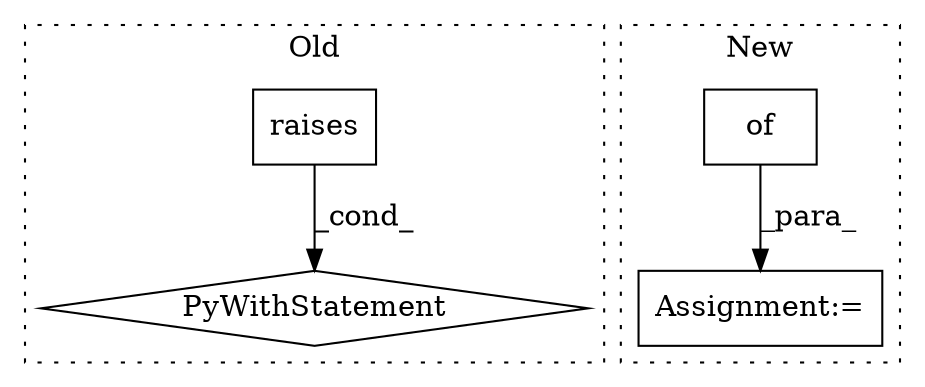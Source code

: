 digraph G {
subgraph cluster0 {
1 [label="raises" a="32" s="1460,1485" l="7,1" shape="box"];
3 [label="PyWithStatement" a="104" s="1443,1486" l="10,2" shape="diamond"];
label = "Old";
style="dotted";
}
subgraph cluster1 {
2 [label="of" a="32" s="1277,1305" l="3,1" shape="box"];
4 [label="Assignment:=" a="7" s="1241" l="1" shape="box"];
label = "New";
style="dotted";
}
1 -> 3 [label="_cond_"];
2 -> 4 [label="_para_"];
}